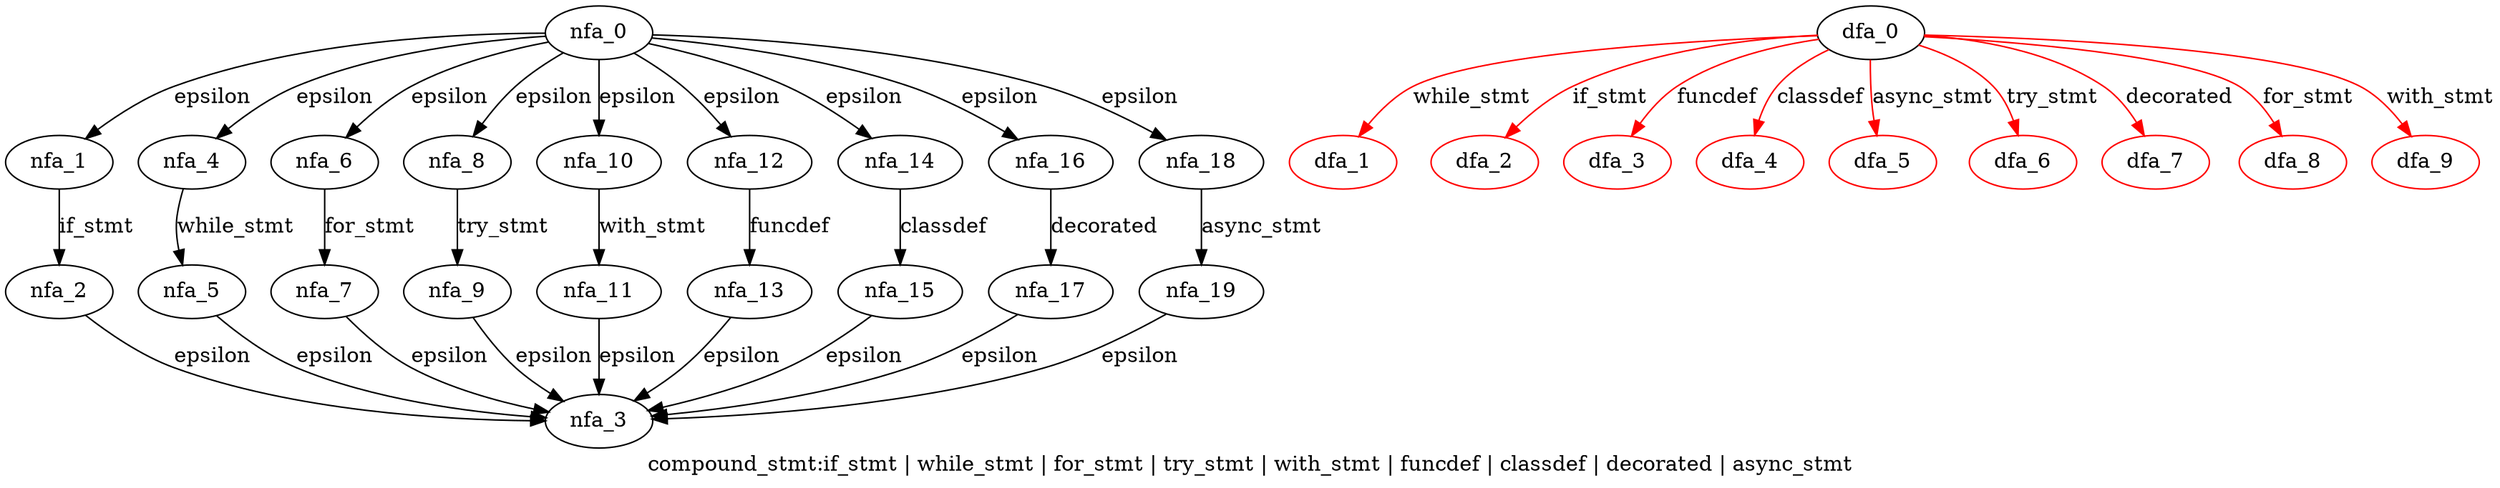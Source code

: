 digraph compound_stmt {
 graph[label="compound_stmt:if_stmt | while_stmt | for_stmt | try_stmt | with_stmt | funcdef | classdef | decorated | async_stmt"]
 subgraph compound_stmt_nfa {
  nfa_0->nfa_1[label="epsilon"]
  nfa_1->nfa_2[label="if_stmt"]
  nfa_2->nfa_3[label="epsilon"]
  nfa_0->nfa_4[label="epsilon"]
  nfa_4->nfa_5[label="while_stmt"]
  nfa_5->nfa_3[label="epsilon"]
  nfa_0->nfa_6[label="epsilon"]
  nfa_6->nfa_7[label="for_stmt"]
  nfa_7->nfa_3[label="epsilon"]
  nfa_0->nfa_8[label="epsilon"]
  nfa_8->nfa_9[label="try_stmt"]
  nfa_9->nfa_3[label="epsilon"]
  nfa_0->nfa_10[label="epsilon"]
  nfa_10->nfa_11[label="with_stmt"]
  nfa_11->nfa_3[label="epsilon"]
  nfa_0->nfa_12[label="epsilon"]
  nfa_12->nfa_13[label="funcdef"]
  nfa_13->nfa_3[label="epsilon"]
  nfa_0->nfa_14[label="epsilon"]
  nfa_14->nfa_15[label="classdef"]
  nfa_15->nfa_3[label="epsilon"]
  nfa_0->nfa_16[label="epsilon"]
  nfa_16->nfa_17[label="decorated"]
  nfa_17->nfa_3[label="epsilon"]
  nfa_0->nfa_18[label="epsilon"]
  nfa_18->nfa_19[label="async_stmt"]
  nfa_19->nfa_3[label="epsilon"]
  }
 subgraph compound_stmt_dfa {
  dfa_0->dfa_1[label="while_stmt",color=red]
  dfa_0->dfa_2[label="if_stmt",color=red]
  dfa_0->dfa_3[label="funcdef",color=red]
  dfa_0->dfa_4[label="classdef",color=red]
  dfa_0->dfa_5[label="async_stmt",color=red]
  dfa_0->dfa_6[label="try_stmt",color=red]
  dfa_0->dfa_7[label="decorated",color=red]
  dfa_0->dfa_8[label="for_stmt",color=red]
  dfa_0->dfa_9[label="with_stmt",color=red]
  dfa_1[color=red]
  dfa_2[color=red]
  dfa_3[color=red]
  dfa_4[color=red]
  dfa_5[color=red]
  dfa_6[color=red]
  dfa_7[color=red]
  dfa_8[color=red]
  dfa_9[color=red]
  }
}
